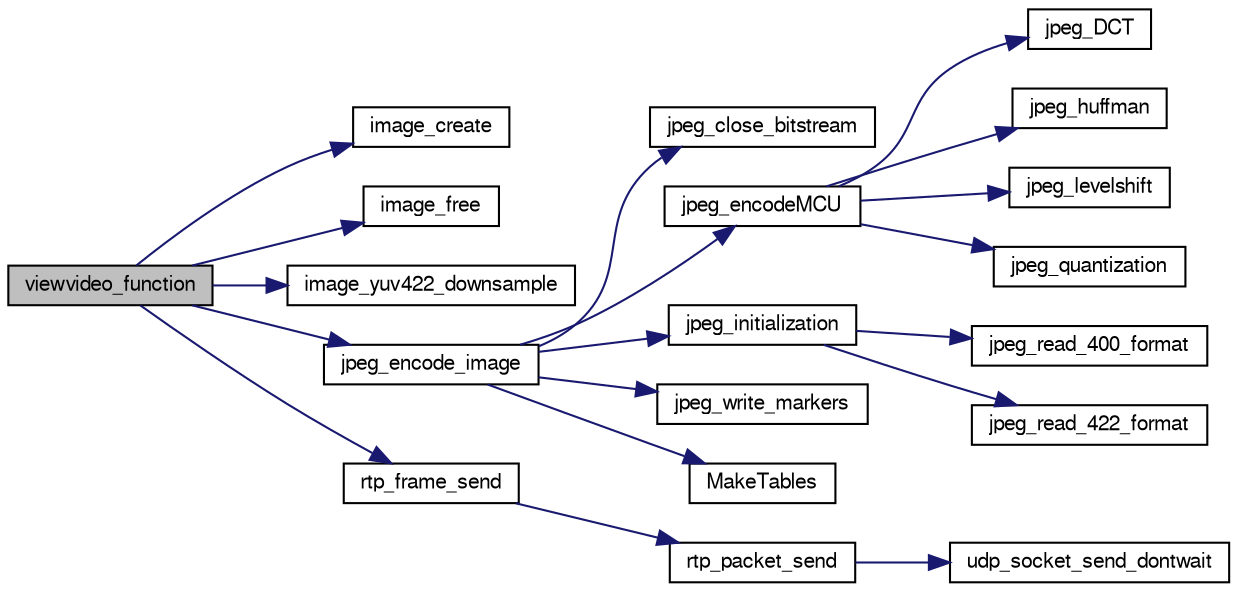 digraph "viewvideo_function"
{
  edge [fontname="FreeSans",fontsize="10",labelfontname="FreeSans",labelfontsize="10"];
  node [fontname="FreeSans",fontsize="10",shape=record];
  rankdir="LR";
  Node1 [label="viewvideo_function",height=0.2,width=0.4,color="black", fillcolor="grey75", style="filled", fontcolor="black"];
  Node1 -> Node2 [color="midnightblue",fontsize="10",style="solid",fontname="FreeSans"];
  Node2 [label="image_create",height=0.2,width=0.4,color="black", fillcolor="white", style="filled",URL="$image_8c.html#ab5cc0250c461b9d2f043e4884f6b9a53",tooltip="Create a new image. "];
  Node1 -> Node3 [color="midnightblue",fontsize="10",style="solid",fontname="FreeSans"];
  Node3 [label="image_free",height=0.2,width=0.4,color="black", fillcolor="white", style="filled",URL="$image_8c.html#aa09d6434519478ba26eab12a96d600ba",tooltip="Free the image. "];
  Node1 -> Node4 [color="midnightblue",fontsize="10",style="solid",fontname="FreeSans"];
  Node4 [label="image_yuv422_downsample",height=0.2,width=0.4,color="black", fillcolor="white", style="filled",URL="$image_8c.html#a7778908dd0a40a33f1fe20080d49f99c",tooltip="Simplified high-speed low CPU downsample function without averaging downsample factor must be 1..."];
  Node1 -> Node5 [color="midnightblue",fontsize="10",style="solid",fontname="FreeSans"];
  Node5 [label="jpeg_encode_image",height=0.2,width=0.4,color="black", fillcolor="white", style="filled",URL="$jpeg_8c.html#ac1a4731c71f3529891f1750260db2626",tooltip="Encode an YUV422 image. "];
  Node5 -> Node6 [color="midnightblue",fontsize="10",style="solid",fontname="FreeSans"];
  Node6 [label="jpeg_close_bitstream",height=0.2,width=0.4,color="black", fillcolor="white", style="filled",URL="$jpeg_8c.html#a817a4e96b0d0c0e1251e2db08467c2a1"];
  Node5 -> Node7 [color="midnightblue",fontsize="10",style="solid",fontname="FreeSans"];
  Node7 [label="jpeg_encodeMCU",height=0.2,width=0.4,color="black", fillcolor="white", style="filled",URL="$jpeg_8c.html#aa65677a00f264d53b744f64b386139e1"];
  Node7 -> Node8 [color="midnightblue",fontsize="10",style="solid",fontname="FreeSans"];
  Node8 [label="jpeg_DCT",height=0.2,width=0.4,color="black", fillcolor="white", style="filled",URL="$jpeg_8c.html#a5b96ae28e2300858e6af3061ac8f96b9"];
  Node7 -> Node9 [color="midnightblue",fontsize="10",style="solid",fontname="FreeSans"];
  Node9 [label="jpeg_huffman",height=0.2,width=0.4,color="black", fillcolor="white", style="filled",URL="$jpeg_8c.html#a20c1f652043de7bc8171be6591bd3480"];
  Node7 -> Node10 [color="midnightblue",fontsize="10",style="solid",fontname="FreeSans"];
  Node10 [label="jpeg_levelshift",height=0.2,width=0.4,color="black", fillcolor="white", style="filled",URL="$jpeg_8c.html#a1b9aa7581d09ec6412a14ec76334667c"];
  Node7 -> Node11 [color="midnightblue",fontsize="10",style="solid",fontname="FreeSans"];
  Node11 [label="jpeg_quantization",height=0.2,width=0.4,color="black", fillcolor="white", style="filled",URL="$jpeg_8c.html#a185e0318b222708896d55e8d98c0576b"];
  Node5 -> Node12 [color="midnightblue",fontsize="10",style="solid",fontname="FreeSans"];
  Node12 [label="jpeg_initialization",height=0.2,width=0.4,color="black", fillcolor="white", style="filled",URL="$jpeg_8c.html#a688433e5f55000ae893f2d5c29097691"];
  Node12 -> Node13 [color="midnightblue",fontsize="10",style="solid",fontname="FreeSans"];
  Node13 [label="jpeg_read_400_format",height=0.2,width=0.4,color="black", fillcolor="white", style="filled",URL="$jpeg_8c.html#a496e270428d382bcbda831334590eaf6"];
  Node12 -> Node14 [color="midnightblue",fontsize="10",style="solid",fontname="FreeSans"];
  Node14 [label="jpeg_read_422_format",height=0.2,width=0.4,color="black", fillcolor="white", style="filled",URL="$jpeg_8c.html#a206021dc908d46e0a1d72ed9c40b10e9"];
  Node5 -> Node15 [color="midnightblue",fontsize="10",style="solid",fontname="FreeSans"];
  Node15 [label="jpeg_write_markers",height=0.2,width=0.4,color="black", fillcolor="white", style="filled",URL="$jpeg_8c.html#a0908916b4be15d17fa2ad6e441b633f1"];
  Node5 -> Node16 [color="midnightblue",fontsize="10",style="solid",fontname="FreeSans"];
  Node16 [label="MakeTables",height=0.2,width=0.4,color="black", fillcolor="white", style="filled",URL="$jpeg_8c.html#a8a9557560cb4c8d4e60756e99b5a5f13"];
  Node1 -> Node17 [color="midnightblue",fontsize="10",style="solid",fontname="FreeSans"];
  Node17 [label="rtp_frame_send",height=0.2,width=0.4,color="black", fillcolor="white", style="filled",URL="$rtp_8c.html#a31d0efc8803ccbb83cb0b713e69ff16f",tooltip="Send an RTP frame. "];
  Node17 -> Node18 [color="midnightblue",fontsize="10",style="solid",fontname="FreeSans"];
  Node18 [label="rtp_packet_send",height=0.2,width=0.4,color="black", fillcolor="white", style="filled",URL="$rtp_8c.html#aedd2d69861650f90d27683d366946e03"];
  Node18 -> Node19 [color="midnightblue",fontsize="10",style="solid",fontname="FreeSans"];
  Node19 [label="udp_socket_send_dontwait",height=0.2,width=0.4,color="black", fillcolor="white", style="filled",URL="$udp__socket_8c.html#a2c3da4bd5d683ae6c844649fac79f13d",tooltip="Send a packet from buffer, non-blocking. "];
}
